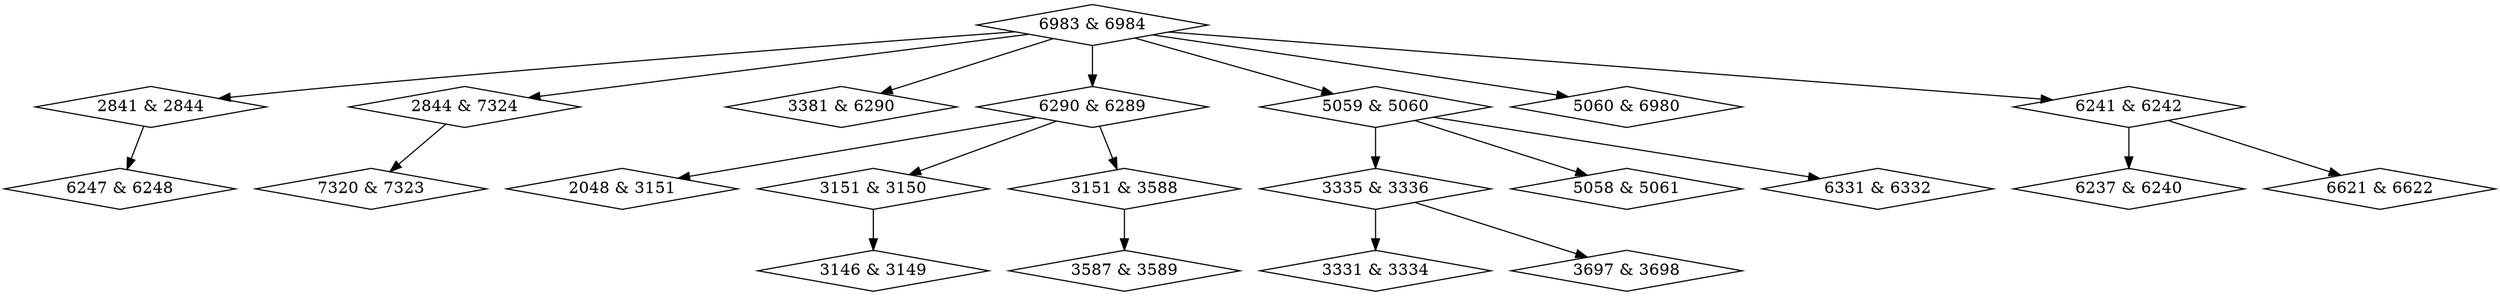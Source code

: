 digraph {
0 [label = "2048 & 3151", shape = diamond];
1 [label = "3151 & 3150", shape = diamond];
2 [label = "3151 & 3588", shape = diamond];
3 [label = "2841 & 2844", shape = diamond];
4 [label = "2844 & 7324", shape = diamond];
5 [label = "3146 & 3149", shape = diamond];
6 [label = "3331 & 3334", shape = diamond];
7 [label = "3335 & 3336", shape = diamond];
8 [label = "3381 & 6290", shape = diamond];
9 [label = "6290 & 6289", shape = diamond];
10 [label = "3587 & 3589", shape = diamond];
11 [label = "3697 & 3698", shape = diamond];
12 [label = "5058 & 5061", shape = diamond];
13 [label = "5059 & 5060", shape = diamond];
14 [label = "5060 & 6980", shape = diamond];
15 [label = "6237 & 6240", shape = diamond];
16 [label = "6241 & 6242", shape = diamond];
17 [label = "6247 & 6248", shape = diamond];
18 [label = "6331 & 6332", shape = diamond];
19 [label = "6621 & 6622", shape = diamond];
20 [label = "6983 & 6984", shape = diamond];
21 [label = "7320 & 7323", shape = diamond];
1->5;
2->10;
3->17;
4->21;
7->6;
7->11;
9->0;
9->1;
9->2;
13->7;
13->12;
13->18;
16->15;
16->19;
20->3;
20->4;
20->8;
20->9;
20->13;
20->14;
20->16;
}
